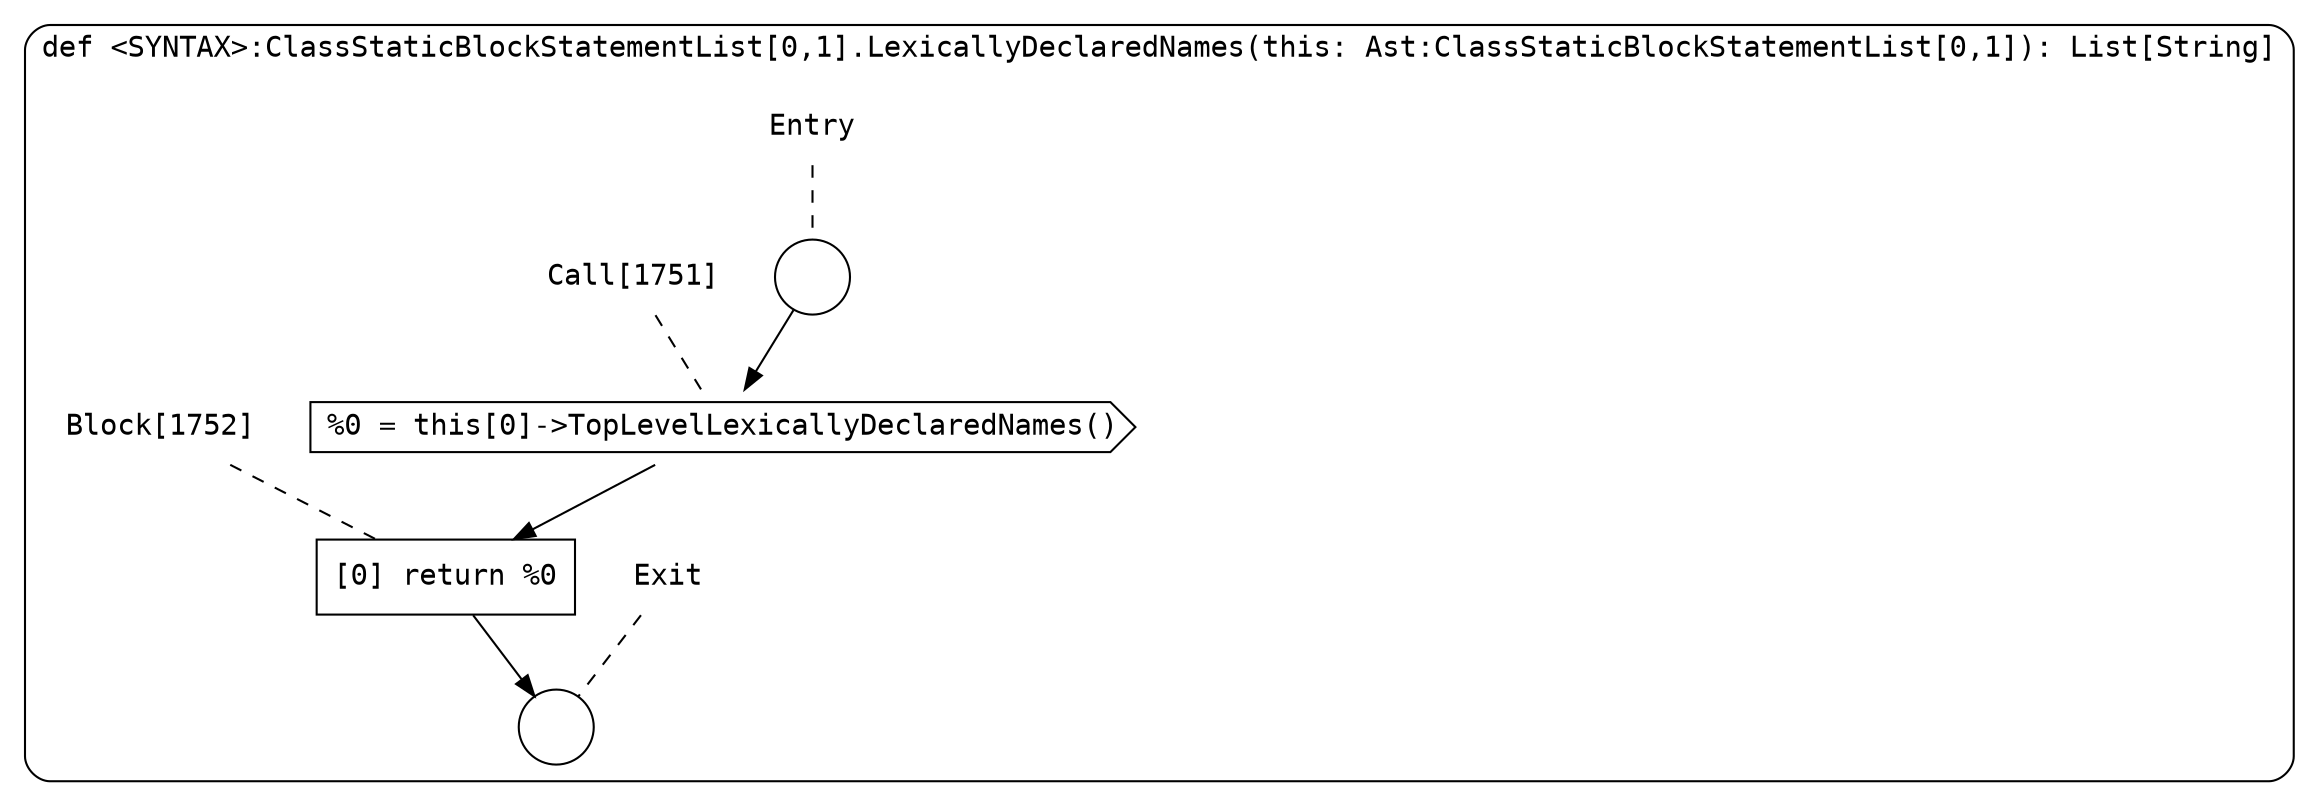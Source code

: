 digraph {
  graph [fontname = "Consolas"]
  node [fontname = "Consolas"]
  edge [fontname = "Consolas"]
  subgraph cluster276 {
    label = "def <SYNTAX>:ClassStaticBlockStatementList[0,1].LexicallyDeclaredNames(this: Ast:ClassStaticBlockStatementList[0,1]): List[String]"
    style = rounded
    cluster276_entry_name [shape=none, label=<<font color="black">Entry</font>>]
    cluster276_entry_name -> cluster276_entry [arrowhead=none, color="black", style=dashed]
    cluster276_entry [shape=circle label=" " color="black" fillcolor="white" style=filled]
    cluster276_entry -> node1751 [color="black"]
    cluster276_exit_name [shape=none, label=<<font color="black">Exit</font>>]
    cluster276_exit_name -> cluster276_exit [arrowhead=none, color="black", style=dashed]
    cluster276_exit [shape=circle label=" " color="black" fillcolor="white" style=filled]
    node1751_name [shape=none, label=<<font color="black">Call[1751]</font>>]
    node1751_name -> node1751 [arrowhead=none, color="black", style=dashed]
    node1751 [shape=cds, label=<<font color="black">%0 = this[0]-&gt;TopLevelLexicallyDeclaredNames()</font>> color="black" fillcolor="white", style=filled]
    node1751 -> node1752 [color="black"]
    node1752_name [shape=none, label=<<font color="black">Block[1752]</font>>]
    node1752_name -> node1752 [arrowhead=none, color="black", style=dashed]
    node1752 [shape=box, label=<<font color="black">[0] return %0<BR ALIGN="LEFT"/></font>> color="black" fillcolor="white", style=filled]
    node1752 -> cluster276_exit [color="black"]
  }
}
